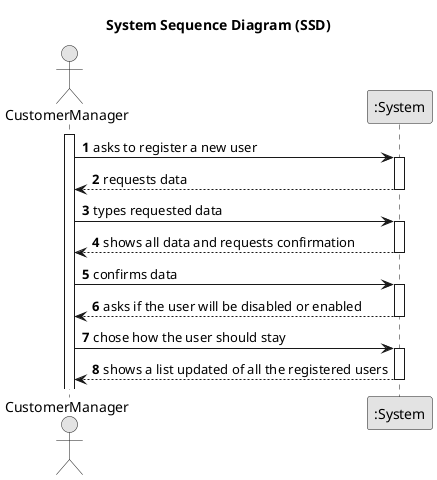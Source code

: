 @startuml
skinparam monochrome true
skinparam packageStyle rectangle
skinparam shadowing false

title System Sequence Diagram (SSD)

autonumber

actor "CustomerManager" as CustomerManager
participant ":System" as System

activate CustomerManager

    CustomerManager -> System : asks to register a new user
    activate System

        System --> CustomerManager : requests data
    deactivate System

    CustomerManager -> System : types requested data
    activate System

        System --> CustomerManager : shows all data and requests confirmation
    deactivate System

    CustomerManager -> System : confirms data
    activate System

        System --> CustomerManager : asks if the user will be disabled or enabled
    deactivate System

    CustomerManager -> System : chose how the user should stay
    activate System

        System --> CustomerManager : shows a list updated of all the registered users
    deactivate System


@enduml